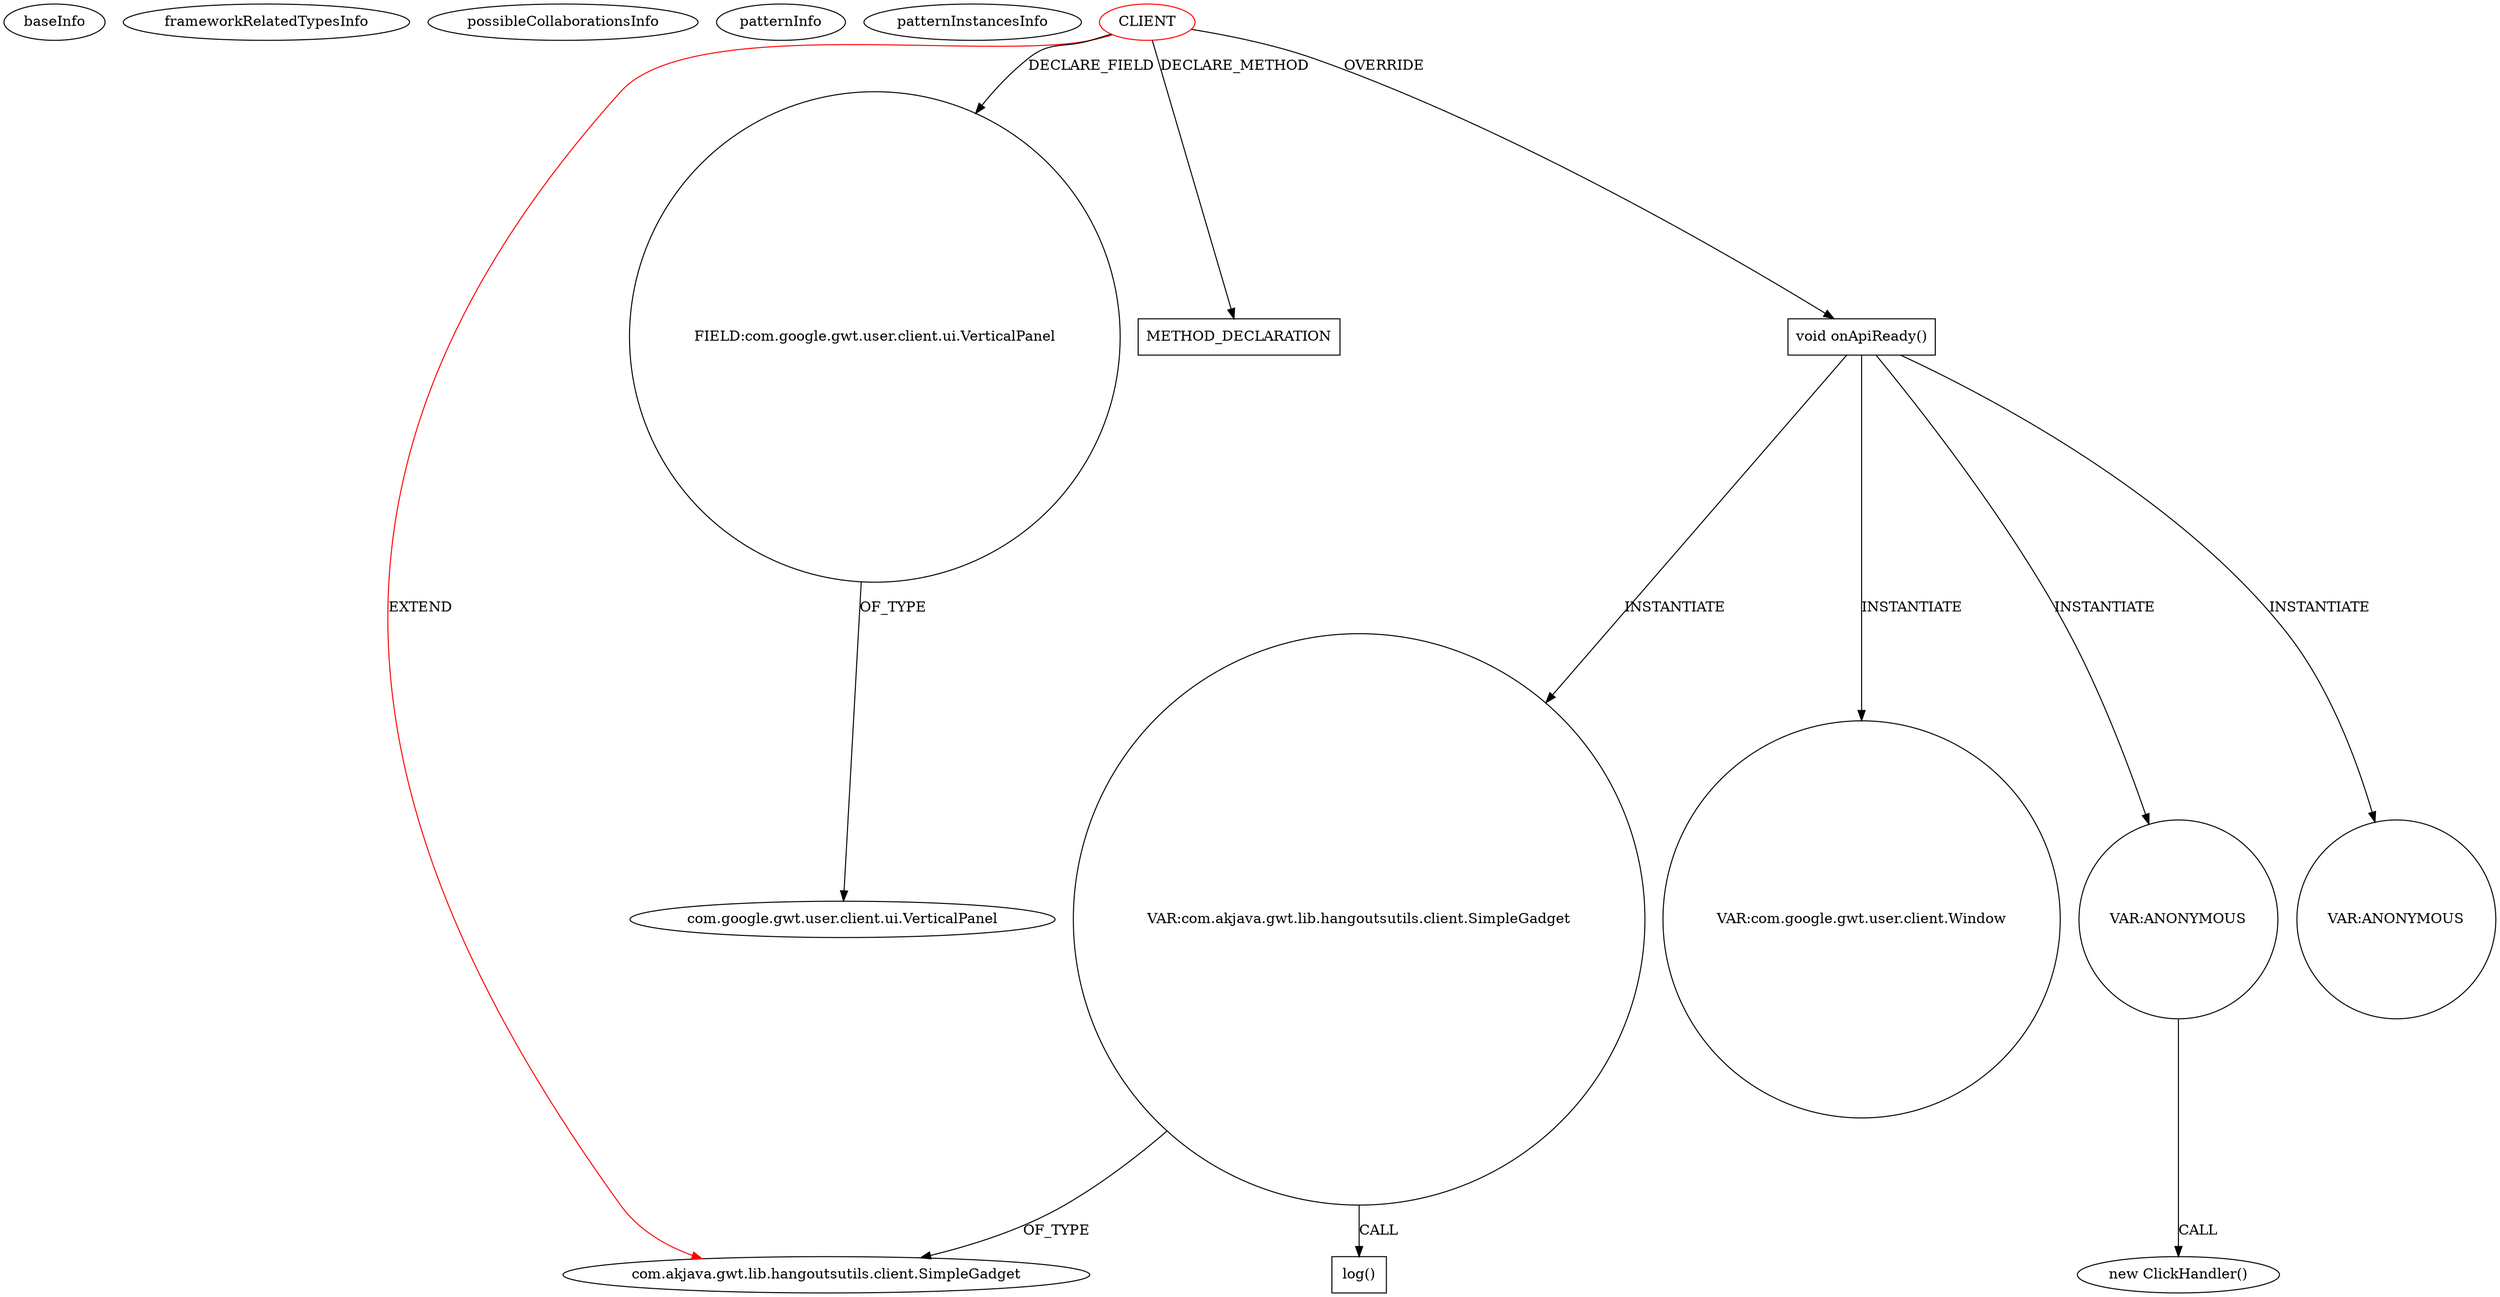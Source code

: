 digraph {
baseInfo[graphId=870,category="pattern",isAnonymous=false,possibleRelation=false]
frameworkRelatedTypesInfo[0="com.akjava.gwt.lib.hangoutsutils.client.SimpleGadget"]
possibleCollaborationsInfo[]
patternInfo[frequency=2.0,patternRootClient=0]
patternInstancesInfo[0="akjava-GWT-Hangouts~/akjava-GWT-Hangouts/GWT-Hangouts-master/apps/easyoverlay/src/com/akjava/gwt/hangout/easyoverlay/client/EasyOverlay.java~EasyOverlay~492",1="akjava-GWT-Hangouts~/akjava-GWT-Hangouts/GWT-Hangouts-master/apps/sound-player/src/com/akjava/gwt/hangout/soundplayer/client/HangoutSoundPlayer.java~HangoutSoundPlayer~561"]
1[label="com.akjava.gwt.lib.hangoutsutils.client.SimpleGadget",vertexType="FRAMEWORK_CLASS_TYPE",isFrameworkType=false]
84[label="VAR:com.akjava.gwt.lib.hangoutsutils.client.SimpleGadget",vertexType="VARIABLE_EXPRESION",isFrameworkType=false,shape=circle]
0[label="CLIENT",vertexType="ROOT_CLIENT_CLASS_DECLARATION",isFrameworkType=false,color=red]
6[label="FIELD:com.google.gwt.user.client.ui.VerticalPanel",vertexType="FIELD_DECLARATION",isFrameworkType=false,shape=circle]
85[label="log()",vertexType="INSIDE_CALL",isFrameworkType=false,shape=box]
570[label="METHOD_DECLARATION",vertexType="CLIENT_METHOD_DECLARATION",isFrameworkType=false,shape=box]
31[label="void onApiReady()",vertexType="OVERRIDING_METHOD_DECLARATION",isFrameworkType=false,shape=box]
7[label="com.google.gwt.user.client.ui.VerticalPanel",vertexType="FRAMEWORK_CLASS_TYPE",isFrameworkType=false]
379[label="VAR:com.google.gwt.user.client.Window",vertexType="VARIABLE_EXPRESION",isFrameworkType=false,shape=circle]
421[label="VAR:ANONYMOUS",vertexType="VARIABLE_EXPRESION",isFrameworkType=false,shape=circle]
420[label="new ClickHandler()",vertexType="CONSTRUCTOR_CALL",isFrameworkType=false]
302[label="VAR:ANONYMOUS",vertexType="VARIABLE_EXPRESION",isFrameworkType=false,shape=circle]
31->84[label="INSTANTIATE"]
31->302[label="INSTANTIATE"]
0->570[label="DECLARE_METHOD"]
0->31[label="OVERRIDE"]
31->379[label="INSTANTIATE"]
84->85[label="CALL"]
6->7[label="OF_TYPE"]
0->6[label="DECLARE_FIELD"]
0->1[label="EXTEND",color=red]
31->421[label="INSTANTIATE"]
421->420[label="CALL"]
84->1[label="OF_TYPE"]
}
